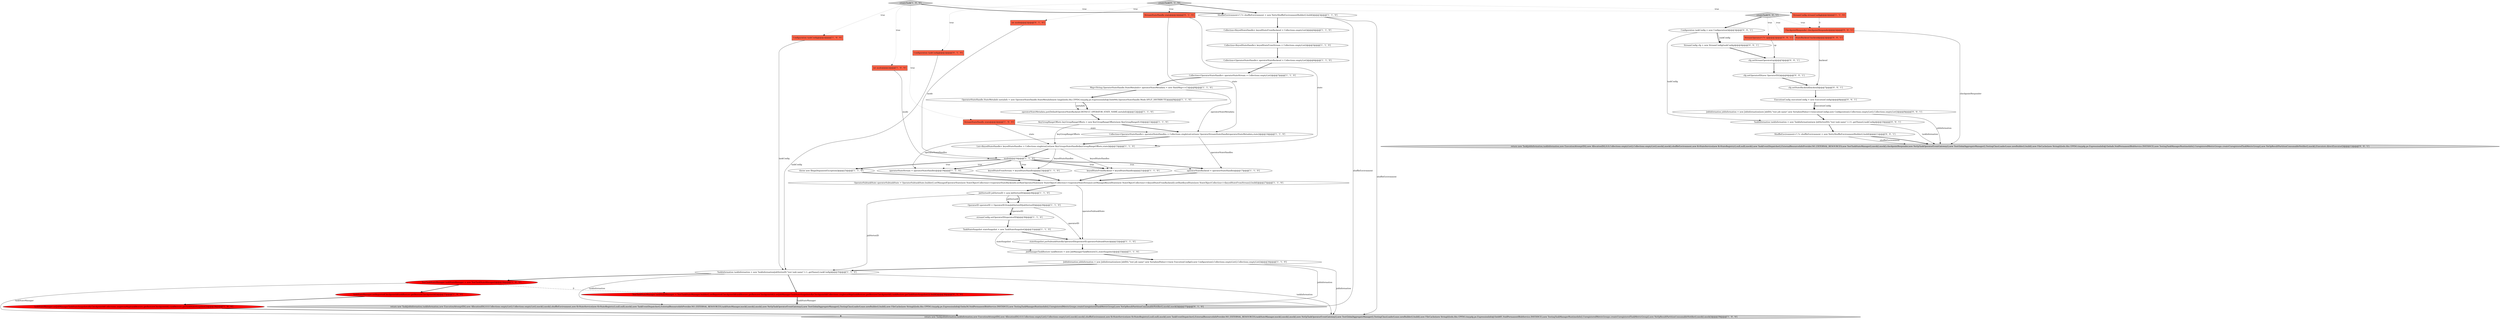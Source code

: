 digraph {
37 [style = filled, label = "StreamStateHandle state@@@2@@@['0', '1', '0']", fillcolor = tomato, shape = box image = "AAA0AAABBB2BBB"];
32 [style = filled, label = "Collection<OperatorStateHandle> operatorStateStream = Collections.emptyList()@@@7@@@['1', '1', '0']", fillcolor = white, shape = ellipse image = "AAA0AAABBB1BBB"];
10 [style = filled, label = "return new Task(jobInformation,taskInformation,new ExecutionAttemptID(),new AllocationID(),0,0,Collections.emptyList(),Collections.emptyList(),mock(),mock(),shuffleEnvironment,new KvStateService(new KvStateRegistry(),null,null),mock(),new TaskEventDispatcher(),ExternalResourceInfoProvider.NO_EXTERNAL_RESOURCES,taskStateManager,mock(),mock(),mock(),new NoOpTaskOperatorEventGateway(),new TestGlobalAggregateManager(),TestingClassLoaderLease.newBuilder().build(),new FileCache(new String((((edu.fdu.CPPDG.tinypdg.pe.ExpressionInfo@1beb8f1,VoidPermanentBlobService.INSTANCE),new TestingTaskManagerRuntimeInfo(),UnregisteredMetricGroups.createUnregisteredTaskMetricGroup(),new NoOpResultPartitionConsumableNotifier(),mock(),mock())@@@39@@@['1', '0', '0']", fillcolor = lightgray, shape = ellipse image = "AAA0AAABBB1BBB"];
52 [style = filled, label = "cfg.setStreamOperator(op)@@@5@@@['0', '0', '1']", fillcolor = white, shape = ellipse image = "AAA0AAABBB3BBB"];
18 [style = filled, label = "keyedStateFromBackend = keyedStateHandles@@@21@@@['1', '1', '0']", fillcolor = white, shape = ellipse image = "AAA0AAABBB1BBB"];
36 [style = filled, label = "TestTaskStateManager taskStateManager = TestTaskStateManager.builder().setReportedCheckpointId(taskRestore.getRestoreCheckpointId()).setJobManagerTaskStateSnapshotsByCheckpointId(Collections.singletonMap(taskRestore.getRestoreCheckpointId(),taskRestore.getTaskStateSnapshot())).build()@@@36@@@['0', '1', '0']", fillcolor = red, shape = ellipse image = "AAA1AAABBB2BBB"];
14 [style = filled, label = "ShuffleEnvironment<?,?> shuffleEnvironment = new NettyShuffleEnvironmentBuilder().build()@@@3@@@['1', '1', '0']", fillcolor = white, shape = ellipse image = "AAA0AAABBB1BBB"];
54 [style = filled, label = "cfg.setStateBackend(backend)@@@7@@@['0', '0', '1']", fillcolor = white, shape = ellipse image = "AAA0AAABBB3BBB"];
31 [style = filled, label = "stateSnapshot.putSubtaskStateByOperatorID(operatorID,operatorSubtaskState)@@@32@@@['1', '1', '0']", fillcolor = white, shape = ellipse image = "AAA0AAABBB1BBB"];
35 [style = filled, label = "int mode@@@2@@@['0', '1', '0']", fillcolor = tomato, shape = box image = "AAA0AAABBB2BBB"];
47 [style = filled, label = "StreamOperator<?> op@@@2@@@['0', '0', '1']", fillcolor = tomato, shape = box image = "AAA0AAABBB3BBB"];
53 [style = filled, label = "TaskInformation taskInformation = new TaskInformation(new JobVertexID(),\"test task name\",1,11,.getName(),taskConfig)@@@10@@@['0', '0', '1']", fillcolor = white, shape = ellipse image = "AAA0AAABBB3BBB"];
44 [style = filled, label = "StreamConfig cfg = new StreamConfig(taskConfig)@@@4@@@['0', '0', '1']", fillcolor = white, shape = ellipse image = "AAA0AAABBB3BBB"];
0 [style = filled, label = "operatorStateBackend = operatorStateHandles@@@17@@@['1', '1', '0']", fillcolor = white, shape = ellipse image = "AAA0AAABBB1BBB"];
29 [style = filled, label = "TestTaskStateManager taskStateManager = new TestTaskStateManager()@@@36@@@['1', '0', '0']", fillcolor = red, shape = ellipse image = "AAA1AAABBB1BBB"];
26 [style = filled, label = "TaskInformation taskInformation = new TaskInformation(jobVertexID,\"test task name\",1,1,.getName(),taskConfig)@@@35@@@['1', '1', '0']", fillcolor = white, shape = ellipse image = "AAA0AAABBB1BBB"];
24 [style = filled, label = "Collection<OperatorStateHandle> operatorStateHandles = Collections.singletonList(new OperatorStreamStateHandle(operatorStateMetadata,state))@@@14@@@['1', '1', '0']", fillcolor = white, shape = ellipse image = "AAA0AAABBB1BBB"];
51 [style = filled, label = "CheckpointResponder checkpointResponder@@@2@@@['0', '0', '1']", fillcolor = tomato, shape = box image = "AAA0AAABBB3BBB"];
40 [style = filled, label = "createTask['0', '1', '0']", fillcolor = lightgray, shape = diamond image = "AAA0AAABBB2BBB"];
45 [style = filled, label = "Configuration taskConfig = new Configuration()@@@3@@@['0', '0', '1']", fillcolor = white, shape = ellipse image = "AAA0AAABBB3BBB"];
33 [style = filled, label = "OperatorStateHandle.StateMetaInfo metaInfo = new OperatorStateHandle.StateMetaInfo(new long((((edu.fdu.CPPDG.tinypdg.pe.ExpressionInfo@1beb944,OperatorStateHandle.Mode.SPLIT_DISTRIBUTE)@@@9@@@['1', '1', '0']", fillcolor = white, shape = ellipse image = "AAA0AAABBB1BBB"];
3 [style = filled, label = "StreamStateHandle state@@@2@@@['1', '0', '0']", fillcolor = tomato, shape = box image = "AAA0AAABBB1BBB"];
41 [style = filled, label = "ExecutionConfig executionConfig = new ExecutionConfig()@@@8@@@['0', '0', '1']", fillcolor = white, shape = ellipse image = "AAA0AAABBB3BBB"];
17 [style = filled, label = "KeyGroupRangeOffsets keyGroupRangeOffsets = new KeyGroupRangeOffsets(new KeyGroupRange(0,0))@@@13@@@['1', '1', '0']", fillcolor = white, shape = ellipse image = "AAA0AAABBB1BBB"];
21 [style = filled, label = "Map<String,OperatorStateHandle.StateMetaInfo> operatorStateMetadata = new HashMap<>(1)@@@8@@@['1', '1', '0']", fillcolor = white, shape = ellipse image = "AAA0AAABBB1BBB"];
13 [style = filled, label = "Collection<OperatorStateHandle> operatorStateBackend = Collections.emptyList()@@@6@@@['1', '1', '0']", fillcolor = white, shape = ellipse image = "AAA0AAABBB1BBB"];
25 [style = filled, label = "operatorStateMetadata.put(DefaultOperatorStateBackend.DEFAULT_OPERATOR_STATE_NAME,metaInfo)@@@12@@@['1', '1', '0']", fillcolor = white, shape = ellipse image = "AAA0AAABBB1BBB"];
49 [style = filled, label = "return new Task(jobInformation,taskInformation,new ExecutionAttemptID(),new AllocationID(),0,0,Collections.emptyList(),Collections.emptyList(),mock(),mock(),shuffleEnvironment,new KvStateService(new KvStateRegistry(),null,null),mock(),new TaskEventDispatcher(),ExternalResourceInfoProvider.NO_EXTERNAL_RESOURCES,new TestTaskStateManager(),mock(),mock(),checkpointResponder,new NoOpTaskOperatorEventGateway(),new TestGlobalAggregateManager(),TestingClassLoaderLease.newBuilder().build(),new FileCache(new String((((edu.fdu.CPPDG.tinypdg.pe.ExpressionInfo@1bebafe,VoidPermanentBlobService.INSTANCE),new TestingTaskManagerRuntimeInfo(),UnregisteredMetricGroups.createUnregisteredTaskMetricGroup(),new NoOpResultPartitionConsumableNotifier(),mock(),Executors.directExecutor())@@@12@@@['0', '0', '1']", fillcolor = lightgray, shape = ellipse image = "AAA0AAABBB3BBB"];
28 [style = filled, label = "StreamConfig streamConfig@@@2@@@['1', '1', '0']", fillcolor = tomato, shape = box image = "AAA0AAABBB1BBB"];
11 [style = filled, label = "TaskStateSnapshot stateSnapshot = new TaskStateSnapshot()@@@31@@@['1', '1', '0']", fillcolor = white, shape = ellipse image = "AAA0AAABBB1BBB"];
8 [style = filled, label = "JobManagerTaskRestore taskRestore = new JobManagerTaskRestore(1L,stateSnapshot)@@@33@@@['1', '1', '0']", fillcolor = white, shape = ellipse image = "AAA0AAABBB1BBB"];
5 [style = filled, label = "JobInformation jobInformation = new JobInformation(new JobID(),\"test job name\",new SerializedValue<>(new ExecutionConfig()),new Configuration(),Collections.emptyList(),Collections.emptyList())@@@34@@@['1', '1', '0']", fillcolor = white, shape = ellipse image = "AAA0AAABBB1BBB"];
46 [style = filled, label = "createTask['0', '0', '1']", fillcolor = lightgray, shape = diamond image = "AAA0AAABBB3BBB"];
4 [style = filled, label = "Configuration taskConfig@@@2@@@['1', '0', '0']", fillcolor = tomato, shape = box image = "AAA0AAABBB1BBB"];
9 [style = filled, label = "createTask['1', '0', '0']", fillcolor = lightgray, shape = diamond image = "AAA0AAABBB1BBB"];
39 [style = filled, label = "Configuration taskConfig@@@2@@@['0', '1', '0']", fillcolor = tomato, shape = box image = "AAA0AAABBB2BBB"];
22 [style = filled, label = "taskStateManager.setJobManagerTaskStateSnapshotsByCheckpointId(Collections.singletonMap(taskRestore.getRestoreCheckpointId(),taskRestore.getTaskStateSnapshot()))@@@38@@@['1', '0', '0']", fillcolor = red, shape = ellipse image = "AAA1AAABBB1BBB"];
6 [style = filled, label = "JobVertexID jobVertexID = new JobVertexID()@@@28@@@['1', '1', '0']", fillcolor = white, shape = ellipse image = "AAA0AAABBB1BBB"];
16 [style = filled, label = "streamConfig.setOperatorID(operatorID)@@@30@@@['1', '1', '0']", fillcolor = white, shape = ellipse image = "AAA0AAABBB1BBB"];
43 [style = filled, label = "JobInformation jobInformation = new JobInformation(new JobID(),\"test job name\",new SerializedValue<>(executionConfig),new Configuration(),Collections.emptyList(),Collections.emptyList())@@@9@@@['0', '0', '1']", fillcolor = white, shape = ellipse image = "AAA0AAABBB3BBB"];
48 [style = filled, label = "ShuffleEnvironment<?,?> shuffleEnvironment = new NettyShuffleEnvironmentBuilder().build()@@@11@@@['0', '0', '1']", fillcolor = white, shape = ellipse image = "AAA0AAABBB3BBB"];
30 [style = filled, label = "operatorStateStream = operatorStateHandles@@@19@@@['1', '1', '0']", fillcolor = white, shape = ellipse image = "AAA0AAABBB1BBB"];
50 [style = filled, label = "StateBackend backend@@@2@@@['0', '0', '1']", fillcolor = tomato, shape = box image = "AAA0AAABBB3BBB"];
12 [style = filled, label = "Collection<KeyedStateHandle> keyedStateFromStream = Collections.emptyList()@@@5@@@['1', '1', '0']", fillcolor = white, shape = ellipse image = "AAA0AAABBB1BBB"];
1 [style = filled, label = "int mode@@@2@@@['1', '0', '0']", fillcolor = tomato, shape = box image = "AAA0AAABBB1BBB"];
2 [style = filled, label = "OperatorID operatorID = OperatorID.fromJobVertexID(jobVertexID)@@@29@@@['1', '1', '0']", fillcolor = white, shape = ellipse image = "AAA0AAABBB1BBB"];
15 [style = filled, label = "Collection<KeyedStateHandle> keyedStateFromBackend = Collections.emptyList()@@@4@@@['1', '1', '0']", fillcolor = white, shape = ellipse image = "AAA0AAABBB1BBB"];
23 [style = filled, label = "OperatorSubtaskState operatorSubtaskState = OperatorSubtaskState.builder().setManagedOperatorState(new StateObjectCollection<>(operatorStateBackend)).setRawOperatorState(new StateObjectCollection<>(operatorStateStream)).setManagedKeyedState(new StateObjectCollection<>(keyedStateFromBackend)).setRawKeyedState(new StateObjectCollection<>(keyedStateFromStream)).build()@@@27@@@['1', '1', '0']", fillcolor = white, shape = ellipse image = "AAA0AAABBB1BBB"];
20 [style = filled, label = "throw new IllegalArgumentException()@@@25@@@['1', '1', '0']", fillcolor = white, shape = ellipse image = "AAA0AAABBB1BBB"];
34 [style = filled, label = "mode@@@16@@@['1', '1', '0']", fillcolor = white, shape = diamond image = "AAA0AAABBB1BBB"];
38 [style = filled, label = "return new Task(jobInformation,taskInformation,new ExecutionAttemptID(),new AllocationID(),0,0,Collections.emptyList(),Collections.emptyList(),mock(),mock(),shuffleEnvironment,new KvStateService(new KvStateRegistry(),null,null),mock(),new TaskEventDispatcher(),ExternalResourceInfoProvider.NO_EXTERNAL_RESOURCES,taskStateManager,mock(),mock(),mock(),new NoOpTaskOperatorEventGateway(),new TestGlobalAggregateManager(),TestingClassLoaderLease.newBuilder().build(),new FileCache(new String((((edu.fdu.CPPDG.tinypdg.pe.ExpressionInfo@1beba56,VoidPermanentBlobService.INSTANCE),new TestingTaskManagerRuntimeInfo(),UnregisteredMetricGroups.createUnregisteredTaskMetricGroup(),new NoOpResultPartitionConsumableNotifier(),mock(),mock())@@@37@@@['0', '1', '0']", fillcolor = lightgray, shape = ellipse image = "AAA0AAABBB2BBB"];
42 [style = filled, label = "cfg.setOperatorID(new OperatorID())@@@6@@@['0', '0', '1']", fillcolor = white, shape = ellipse image = "AAA0AAABBB3BBB"];
7 [style = filled, label = "List<KeyedStateHandle> keyedStateHandles = Collections.singletonList(new KeyGroupsStateHandle(keyGroupRangeOffsets,state))@@@15@@@['1', '1', '0']", fillcolor = white, shape = ellipse image = "AAA0AAABBB1BBB"];
19 [style = filled, label = "keyedStateFromStream = keyedStateHandles@@@23@@@['1', '1', '0']", fillcolor = white, shape = ellipse image = "AAA0AAABBB1BBB"];
27 [style = filled, label = "taskStateManager.setReportedCheckpointId(taskRestore.getRestoreCheckpointId())@@@37@@@['1', '0', '0']", fillcolor = red, shape = ellipse image = "AAA1AAABBB1BBB"];
40->39 [style = dotted, label="true"];
48->49 [style = solid, label="shuffleEnvironment"];
34->20 [style = bold, label=""];
7->19 [style = solid, label="keyedStateHandles"];
26->10 [style = solid, label="taskInformation"];
7->18 [style = solid, label="keyedStateHandles"];
40->28 [style = dotted, label="true"];
34->18 [style = bold, label=""];
51->49 [style = solid, label="checkpointResponder"];
34->20 [style = dotted, label="true"];
26->38 [style = solid, label="taskInformation"];
40->37 [style = dotted, label="true"];
41->43 [style = solid, label="executionConfig"];
5->38 [style = solid, label="jobInformation"];
33->25 [style = bold, label=""];
43->53 [style = bold, label=""];
5->10 [style = solid, label="jobInformation"];
9->14 [style = bold, label=""];
23->31 [style = solid, label="operatorSubtaskState"];
45->53 [style = solid, label="taskConfig"];
53->48 [style = bold, label=""];
9->28 [style = dotted, label="true"];
53->49 [style = solid, label="taskInformation"];
2->16 [style = bold, label=""];
48->49 [style = bold, label=""];
13->32 [style = bold, label=""];
34->19 [style = bold, label=""];
47->52 [style = solid, label="op"];
50->54 [style = solid, label="backend"];
34->18 [style = dotted, label="true"];
11->8 [style = solid, label="stateSnapshot"];
21->24 [style = solid, label="operatorStateMetadata"];
2->16 [style = solid, label="operatorID"];
54->41 [style = bold, label=""];
14->38 [style = solid, label="shuffleEnvironment"];
27->22 [style = bold, label=""];
34->0 [style = bold, label=""];
40->35 [style = dotted, label="true"];
6->2 [style = bold, label=""];
34->19 [style = dotted, label="true"];
4->26 [style = solid, label="taskConfig"];
29->27 [style = bold, label=""];
52->42 [style = bold, label=""];
29->10 [style = solid, label="taskStateManager"];
0->23 [style = bold, label=""];
20->23 [style = bold, label=""];
9->4 [style = dotted, label="true"];
35->34 [style = solid, label="mode"];
14->15 [style = bold, label=""];
15->12 [style = bold, label=""];
24->7 [style = bold, label=""];
41->43 [style = bold, label=""];
9->3 [style = dotted, label="true"];
6->26 [style = solid, label="jobVertexID"];
18->23 [style = bold, label=""];
3->24 [style = solid, label="state"];
46->47 [style = dotted, label="true"];
5->26 [style = bold, label=""];
3->7 [style = solid, label="state"];
33->25 [style = solid, label="metaInfo"];
25->17 [style = bold, label=""];
45->44 [style = bold, label=""];
34->0 [style = dotted, label="true"];
28->51 [style = dashed, label="0"];
12->13 [style = bold, label=""];
11->31 [style = bold, label=""];
24->30 [style = solid, label="operatorStateHandles"];
46->51 [style = dotted, label="true"];
23->6 [style = bold, label=""];
46->50 [style = dotted, label="true"];
36->38 [style = solid, label="taskStateManager"];
22->10 [style = bold, label=""];
9->1 [style = dotted, label="true"];
40->14 [style = bold, label=""];
37->24 [style = solid, label="state"];
45->44 [style = solid, label="taskConfig"];
34->30 [style = dotted, label="true"];
31->8 [style = bold, label=""];
29->36 [style = dashed, label="0"];
32->21 [style = bold, label=""];
16->11 [style = bold, label=""];
2->31 [style = solid, label="operatorID"];
26->29 [style = bold, label=""];
21->33 [style = bold, label=""];
26->36 [style = bold, label=""];
30->23 [style = bold, label=""];
17->7 [style = solid, label="keyGroupRangeOffsets"];
6->2 [style = solid, label="jobVertexID"];
34->30 [style = bold, label=""];
1->34 [style = solid, label="mode"];
17->24 [style = bold, label=""];
7->34 [style = bold, label=""];
8->5 [style = bold, label=""];
24->0 [style = solid, label="operatorStateHandles"];
19->23 [style = bold, label=""];
44->52 [style = bold, label=""];
39->26 [style = solid, label="taskConfig"];
46->45 [style = bold, label=""];
36->38 [style = bold, label=""];
42->54 [style = bold, label=""];
43->49 [style = solid, label="jobInformation"];
37->7 [style = solid, label="state"];
14->10 [style = solid, label="shuffleEnvironment"];
}
